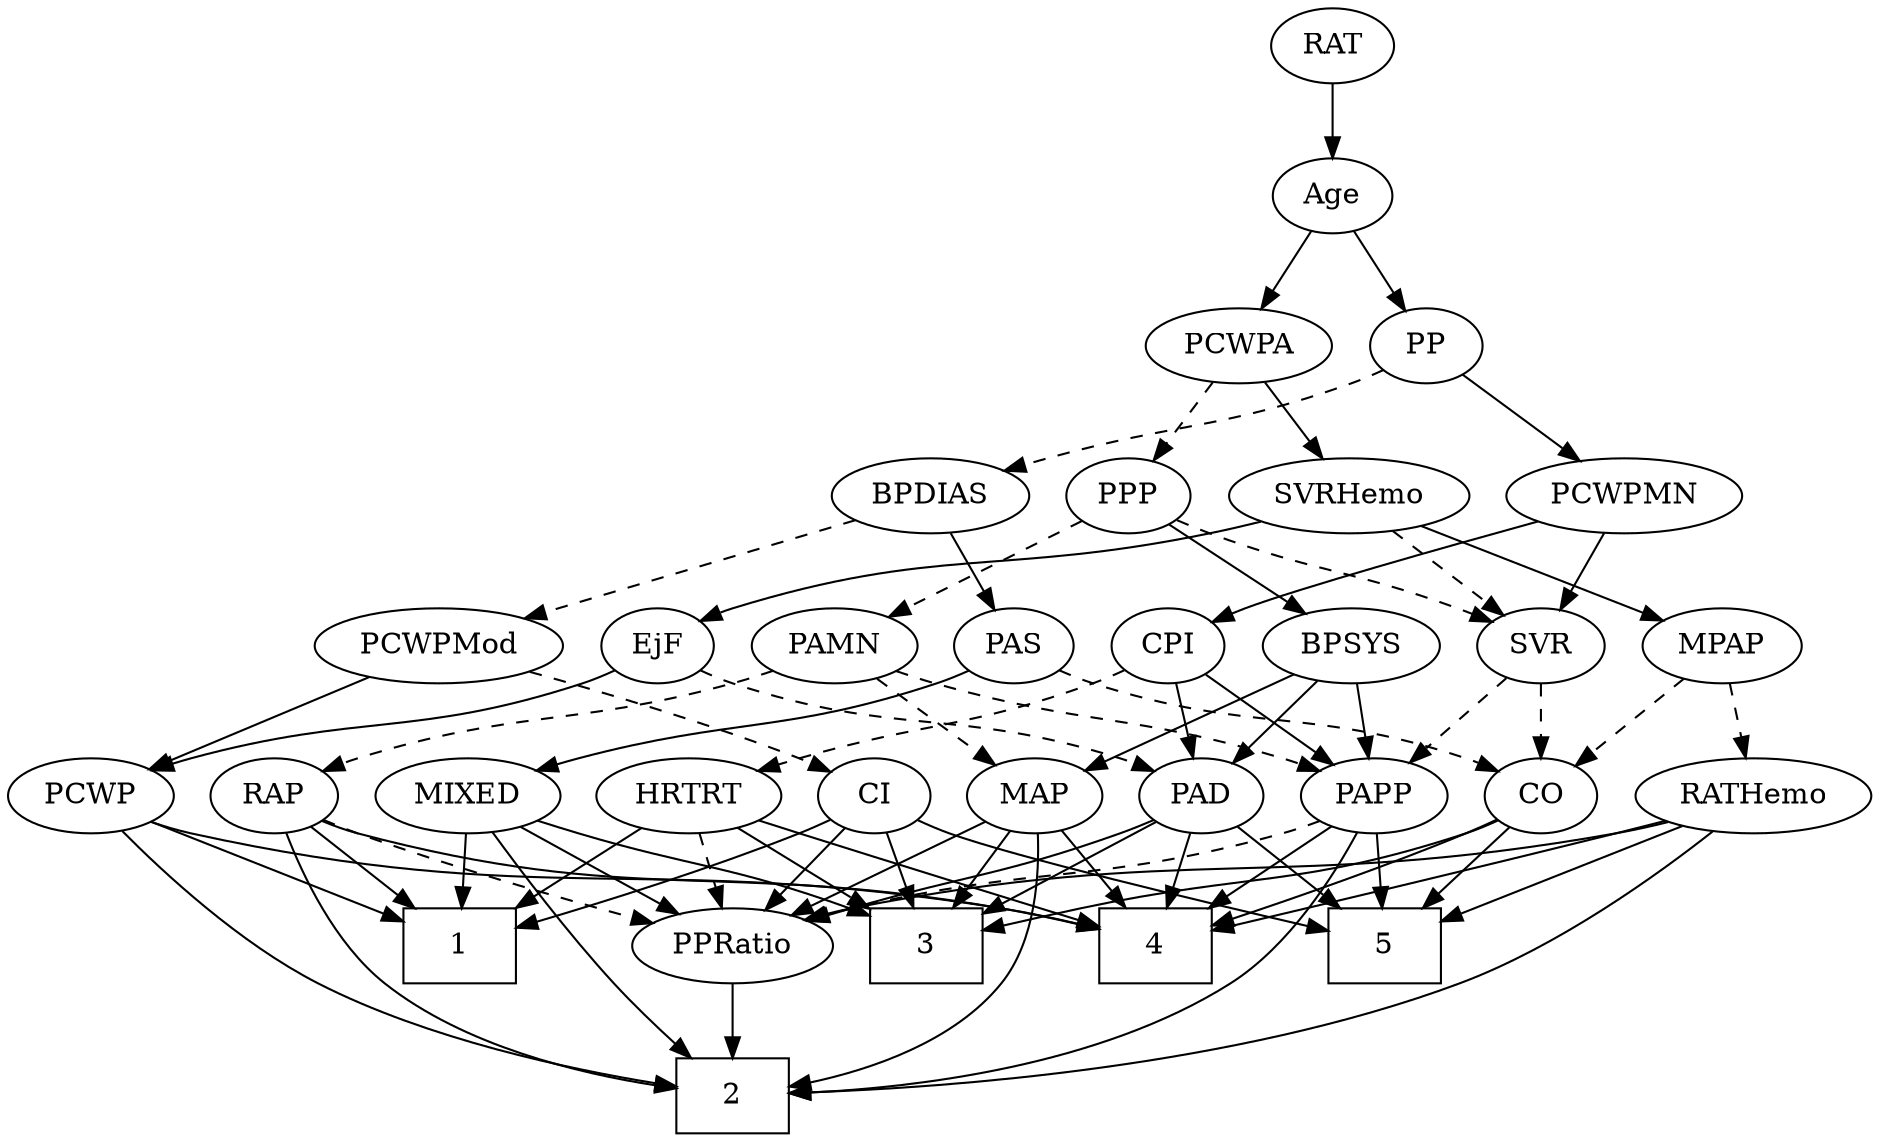 strict digraph {
	graph [bb="0,0,836.24,540"];
	node [label="\N"];
	1	[height=0.5,
		pos="622.95,90",
		shape=box,
		width=0.75];
	2	[height=0.5,
		pos="227.95,18",
		shape=box,
		width=0.75];
	3	[height=0.5,
		pos="531.95,90",
		shape=box,
		width=0.75];
	4	[height=0.5,
		pos="282.95,90",
		shape=box,
		width=0.75];
	5	[height=0.5,
		pos="452.95,90",
		shape=box,
		width=0.75];
	Age	[height=0.5,
		pos="383.95,450",
		width=0.75];
	PCWPA	[height=0.5,
		pos="340.95,378",
		width=1.1555];
	Age -> PCWPA	[pos="e,351.27,395.8 374.19,433.12 369.01,424.68 362.51,414.1 356.64,404.55",
		style=solid];
	PP	[height=0.5,
		pos="427.95,378",
		width=0.75];
	Age -> PP	[pos="e,418,394.82 393.93,433.12 399.44,424.34 406.41,413.26 412.6,403.42",
		style=solid];
	EjF	[height=0.5,
		pos="523.95,234",
		width=0.75];
	PAD	[height=0.5,
		pos="378.95,162",
		width=0.79437];
	EjF -> PAD	[pos="e,400.91,173.6 502.55,222.67 478.17,210.9 438.1,191.56 410.21,178.09",
		style=dashed];
	PCWP	[height=0.5,
		pos="702.95,162",
		width=0.97491];
	EjF -> PCWP	[pos="e,675.51,173.67 545.55,223.04 550.88,220.67 556.6,218.19 561.95,216 604.51,198.6 615.94,196.29 658.95,180 661.29,179.11 663.71,178.19 \
666.14,177.26",
		style=solid];
	RAP	[height=0.5,
		pos="27.948,162",
		width=0.77632];
	RAP -> 1	[pos="e,595.84,100.72 48.776,149.58 53.629,147.37 58.866,145.33 63.948,144 281.19,87.083 347.23,149.43 567.95,108 573.86,106.89 580.04,\
105.36 586.02,103.67",
		style=solid];
	RAP -> 2	[pos="e,201.41,36.078 45.225,147.74 68.355,130.08 110.79,98.064 147.95,72 162.52,61.78 178.86,50.861 192.96,41.605",
		style=solid];
	RAP -> 4	[pos="e,255.8,95.722 49.349,150.02 54.082,147.84 59.124,145.7 63.948,144 126.27,122 201.72,105.95 245.82,97.586",
		style=solid];
	PPRatio	[height=0.5,
		pos="367.95,90",
		width=1.1013];
	RAP -> PPRatio	[pos="e,338.68,102.19 48.849,149.84 53.698,147.62 58.915,145.51 63.948,144 173.6,111.19 207.69,134.88 318.95,108 322.29,107.19 325.72,\
106.25 329.14,105.23",
		style=dashed];
	MIXED	[height=0.5,
		pos="795.95,162",
		width=1.1193];
	MIXED -> 1	[pos="e,650,101.95 766.99,149.28 737.44,137.33 691.49,118.73 659.46,105.77",
		style=solid];
	MIXED -> 2	[pos="e,255.11,20.161 781.78,144.91 762.43,124.13 725.58,88.651 685.95,72 610.02,40.099 360.21,25.238 265.13,20.635",
		style=solid];
	MIXED -> 3	[pos="e,558.96,99.812 765.8,149.94 759.6,147.84 753.1,145.75 746.95,144 676.85,124.02 657.38,126.78 586.95,108 581.07,106.43 574.88,104.65 \
568.86,102.84",
		style=solid];
	MIXED -> PPRatio	[pos="e,397.17,102.34 766.46,149.57 760.1,147.45 753.36,145.44 746.95,144 603.01,111.62 560.89,140.38 416.95,108 413.6,107.25 410.15,106.34 \
406.72,105.34",
		style=solid];
	MPAP	[height=0.5,
		pos="443.95,234",
		width=0.97491];
	CO	[height=0.5,
		pos="452.95,162",
		width=0.75];
	MPAP -> CO	[pos="e,450.75,180.1 446.17,215.7 447.16,207.98 448.36,198.71 449.46,190.11",
		style=dashed];
	RATHemo	[height=0.5,
		pos="282.95,162",
		width=1.3721];
	MPAP -> RATHemo	[pos="e,313.42,176.25 418.08,221.75 392.33,210.56 352.47,193.23 322.7,180.28",
		style=dashed];
	BPSYS	[height=0.5,
		pos="203.95,234",
		width=1.0471];
	BPSYS -> PAD	[pos="e,356.53,173.26 232.72,222.36 260.56,211.95 303.87,195.45 340.95,180 343.01,179.14 345.12,178.24 347.25,177.33",
		style=solid];
	MAP	[height=0.5,
		pos="103.95,162",
		width=0.84854];
	BPSYS -> MAP	[pos="e,122.95,176.3 183.23,218.5 168.26,208.02 147.9,193.77 131.56,182.33",
		style=solid];
	PAPP	[height=0.5,
		pos="183.95,162",
		width=0.88464];
	BPSYS -> PAPP	[pos="e,188.88,180.28 199.11,216.05 196.88,208.26 194.18,198.82 191.68,190.08",
		style=solid];
	PAD -> 3	[pos="e,504.89,103.38 401.52,150.67 426.24,139.36 466.25,121.06 495.44,107.7",
		style=solid];
	PAD -> 4	[pos="e,306.37,108.08 360.89,147.83 347.88,138.34 329.97,125.29 314.6,114.08",
		style=solid];
	PAD -> 5	[pos="e,434.76,108.2 394.28,146.5 403.84,137.45 416.39,125.59 427.42,115.15",
		style=solid];
	PAD -> PPRatio	[pos="e,370.66,108.28 376.28,144.05 375.07,136.35 373.61,127.03 372.25,118.36",
		style=solid];
	CO -> 3	[pos="e,512.74,108.02 468.56,147.17 478.96,137.95 492.9,125.6 505.06,114.82",
		style=solid];
	CO -> 4	[pos="e,309.96,104.07 431.77,150.61 426.93,148.35 421.79,146.03 416.95,144 376.82,127.2 363.42,126.01 319.22,107.92",
		style=solid];
	CO -> 5	[pos="e,452.95,108.1 452.95,143.7 452.95,135.98 452.95,126.71 452.95,118.11",
		style=solid];
	PAS	[height=0.5,
		pos="719.95,234",
		width=0.75];
	PAS -> MIXED	[pos="e,779,178.61 735.33,218.83 745.72,209.27 759.65,196.43 771.54,185.48",
		style=solid];
	PAS -> CO	[pos="e,473.52,173.83 699.38,222.17 694.43,219.88 689.08,217.65 683.95,216 600.07,188.96 572.83,207.04 488.95,180 487.02,179.38 485.07,\
178.68 483.12,177.92",
		style=dashed];
	PAMN	[height=0.5,
		pos="105.95,234",
		width=1.011];
	PAMN -> RAP	[pos="e,43.514,176.97 89.023,217.81 77.923,207.85 63.266,194.7 51.092,183.77",
		style=dashed];
	PAMN -> MAP	[pos="e,104.44,180.1 105.45,215.7 105.23,207.98 104.97,198.71 104.72,190.11",
		style=dashed];
	PAMN -> PAPP	[pos="e,167.59,177.68 122.87,217.81 133.75,208.05 148.05,195.22 160.07,184.42",
		style=dashed];
	RATHemo -> 2	[pos="e,229.64,36.326 269.14,144.32 261.54,134.34 252.54,121.09 246.95,108 238.53,88.293 233.7,64.488 231.02,46.458",
		style=solid];
	RATHemo -> 4	[pos="e,282.95,108.1 282.95,143.7 282.95,135.98 282.95,126.71 282.95,118.11",
		style=solid];
	RATHemo -> 5	[pos="e,425.91,104 316.23,148.52 341.47,138.91 377.18,124.98 416.41,108.11",
		style=solid];
	RATHemo -> PPRatio	[pos="e,349.61,106.1 302.24,145.12 313.89,135.52 328.9,123.16 341.63,112.67",
		style=solid];
	CPI	[height=0.5,
		pos="363.95,234",
		width=0.75];
	CPI -> PAD	[pos="e,375.25,180.28 367.58,216.05 369.25,208.26 371.27,198.82 373.14,190.08",
		style=solid];
	CPI -> PAPP	[pos="e,208.57,173.48 342.79,222.56 337.96,220.3 332.81,217.99 327.95,216 283.07,197.62 270.25,197.29 224.95,180 222.7,179.14 220.39,178.24 \
218.07,177.32",
		style=solid];
	HRTRT	[height=0.5,
		pos="537.95,162",
		width=1.1013];
	CPI -> HRTRT	[pos="e,507.81,173.84 385.15,222.67 389.98,220.4 395.12,218.06 399.95,216 432.63,202.03 470.34,187.66 498.07,177.42",
		style=dashed];
	RAT	[height=0.5,
		pos="383.95,522",
		width=0.75827];
	RAT -> Age	[pos="e,383.95,468.1 383.95,503.7 383.95,495.98 383.95,486.71 383.95,478.11",
		style=solid];
	SVR	[height=0.5,
		pos="290.95,234",
		width=0.77632];
	SVR -> CO	[pos="e,431.72,173.27 312.78,222.76 317.75,220.49 323.01,218.13 327.95,216 367.12,199.09 377.86,197.12 416.95,180 418.75,179.21 420.6,\
178.38 422.46,177.54",
		style=dashed];
	SVR -> PAPP	[pos="e,204,176.12 271.82,220.49 255.32,209.69 231.25,193.94 212.47,181.66",
		style=dashed];
	PCWPMod	[height=0.5,
		pos="622.95,234",
		width=1.4443];
	PCWPMod -> PCWP	[pos="e,685.96,177.86 641.1,217.12 652.14,207.45 666.39,194.99 678.43,184.46",
		style=solid];
	CI	[height=0.5,
		pos="622.95,162",
		width=0.75];
	PCWPMod -> CI	[pos="e,622.95,180.1 622.95,215.7 622.95,207.98 622.95,198.71 622.95,190.11",
		style=dashed];
	SVRHemo	[height=0.5,
		pos="443.95,306",
		width=1.3902];
	PCWPA -> SVRHemo	[pos="e,421.56,322.21 362.29,362.5 376.91,352.56 396.53,339.23 412.87,328.12",
		style=solid];
	PPP	[height=0.5,
		pos="217.95,306",
		width=0.75];
	PCWPA -> PPP	[pos="e,237.74,318.26 316.65,363.17 296.52,351.72 267.88,335.42 246.63,323.33",
		style=dashed];
	PCWPMN	[height=0.5,
		pos="325.95,306",
		width=1.3902];
	PCWPMN -> CPI	[pos="e,355.1,251.31 335.15,288.05 339.69,279.68 345.27,269.4 350.3,260.13",
		style=solid];
	PCWPMN -> SVR	[pos="e,299.1,251.31 317.47,288.05 313.33,279.77 308.26,269.62 303.66,260.42",
		style=solid];
	SVRHemo -> EjF	[pos="e,508.3,248.7 462.1,289.12 473.52,279.12 488.37,266.13 500.65,255.38",
		style=solid];
	SVRHemo -> MPAP	[pos="e,443.95,252.1 443.95,287.7 443.95,279.98 443.95,270.71 443.95,262.11",
		style=solid];
	SVRHemo -> SVR	[pos="e,313.25,245.26 413.9,291.29 390.47,280.6 357.13,265.37 327.95,252 326.16,251.18 324.33,250.34 322.48,249.5",
		style=dashed];
	BPDIAS	[height=0.5,
		pos="622.95,306",
		width=1.1735];
	BPDIAS -> PAS	[pos="e,702.33,247.71 643.52,290.15 658.25,279.52 678.2,265.13 694.03,253.71",
		style=solid];
	BPDIAS -> PCWPMod	[pos="e,622.95,252.1 622.95,287.7 622.95,279.98 622.95,270.71 622.95,262.11",
		style=dashed];
	MAP -> 2	[pos="e,212.92,36.21 117.45,145.53 138.8,121.09 180.53,73.306 206.15,43.963",
		style=solid];
	MAP -> 3	[pos="e,504.55,103.11 126.63,149.72 131.88,147.51 137.52,145.43 142.95,144 292.46,104.65 338.77,144.76 488.95,108 490.88,107.53 492.84,\
106.99 494.8,106.4",
		style=solid];
	MAP -> 4	[pos="e,255.69,100.87 127.79,150.38 132.78,148.23 138.02,146 142.95,144 177.72,129.85 217.83,114.79 246.18,104.36",
		style=solid];
	MAP -> PPRatio	[pos="e,338.35,101.97 127.15,149.94 132.28,147.76 137.74,145.65 142.95,144 219.07,119.92 241.95,129.13 318.95,108 322.12,107.13 325.38,\
106.16 328.64,105.14",
		style=solid];
	PP -> PCWPMN	[pos="e,348.3,322.34 409.71,364.49 395.07,354.44 374.19,340.11 356.94,328.27",
		style=solid];
	PP -> BPDIAS	[pos="e,591.81,318.18 451.08,368.7 483.42,357.09 542.64,335.83 582.4,321.56",
		style=dashed];
	PPP -> BPSYS	[pos="e,207.4,252.28 214.56,288.05 213.02,280.35 211.15,271.03 209.42,262.36",
		style=solid];
	PPP -> PAMN	[pos="e,127.73,248.61 198.95,293.13 181.85,282.44 156.41,266.54 136.46,254.07",
		style=dashed];
	PPP -> SVR	[pos="e,275.95,249.38 232.72,290.83 243.04,280.94 257.01,267.55 268.67,256.36",
		style=dashed];
	PPRatio -> 2	[pos="e,255.38,32.715 342.27,76.161 320.43,65.241 288.81,49.433 264.36,37.207",
		style=solid];
	PCWP -> 1	[pos="e,642.42,108.04 685.98,146.15 675.52,137 661.87,125.06 649.95,114.63",
		style=solid];
	PCWP -> 2	[pos="e,255.1,19.054 699.57,143.72 694.54,123.03 682.99,89.054 658.95,72 595.97,27.321 357.79,20.209 265.14,19.151",
		style=solid];
	PCWP -> 4	[pos="e,310.1,104.98 676.78,149.6 671,147.44 664.84,145.42 658.95,144 514.42,109.08 467.28,147.31 319.95,107.7",
		style=solid];
	CI -> 1	[pos="e,622.95,108.1 622.95,143.7 622.95,135.98 622.95,126.71 622.95,118.11",
		style=solid];
	CI -> 3	[pos="e,554.15,108.08 605.83,147.83 593.61,138.43 576.84,125.53 562.36,114.39",
		style=solid];
	CI -> 5	[pos="e,480.06,101.71 601.73,150.7 596.9,148.44 591.77,146.09 586.95,144 585.75,143.48 528.87,121 489.61,105.49",
		style=solid];
	CI -> PPRatio	[pos="e,397.82,102.03 602.35,150.27 597.39,147.97 592.06,145.72 586.95,144 513.76,119.34 491.35,128.7 416.95,108 413.82,107.13 410.61,\
106.17 407.39,105.16",
		style=solid];
	PAPP -> 2	[pos="e,222.6,36.268 189.17,144.15 196.67,119.94 210.58,75.054 219.54,46.133",
		style=solid];
	PAPP -> 4	[pos="e,258.65,108.18 203.04,147.5 216.4,138.05 234.61,125.18 250.26,114.11",
		style=solid];
	PAPP -> 5	[pos="e,425.72,104.74 207.93,150.08 213.44,147.85 219.33,145.67 224.95,144 305.16,120.13 332.39,133.69 416.07,107.82",
		style=solid];
	PAPP -> PPRatio	[pos="e,337.69,101.83 208.6,150.6 213.97,148.38 219.64,146.08 224.95,144 259.56,130.42 299.23,115.78 328,105.34",
		style=dashed];
	HRTRT -> 1	[pos="e,602.15,108.13 556.39,145.81 567.45,136.71 581.74,124.94 594.24,114.64",
		style=solid];
	HRTRT -> 3	[pos="e,533.41,108.1 536.46,143.7 535.8,135.98 535.01,126.71 534.27,118.11",
		style=solid];
	HRTRT -> 4	[pos="e,310.19,104.67 508.08,149.97 501.8,147.84 495.19,145.74 488.95,144 417.59,124.15 394.06,131.94 319.98,107.93",
		style=solid];
	HRTRT -> PPRatio	[pos="e,396.21,102.64 509.49,149.28 480.97,137.54 436.9,119.39 405.51,106.47",
		style=dashed];
}
